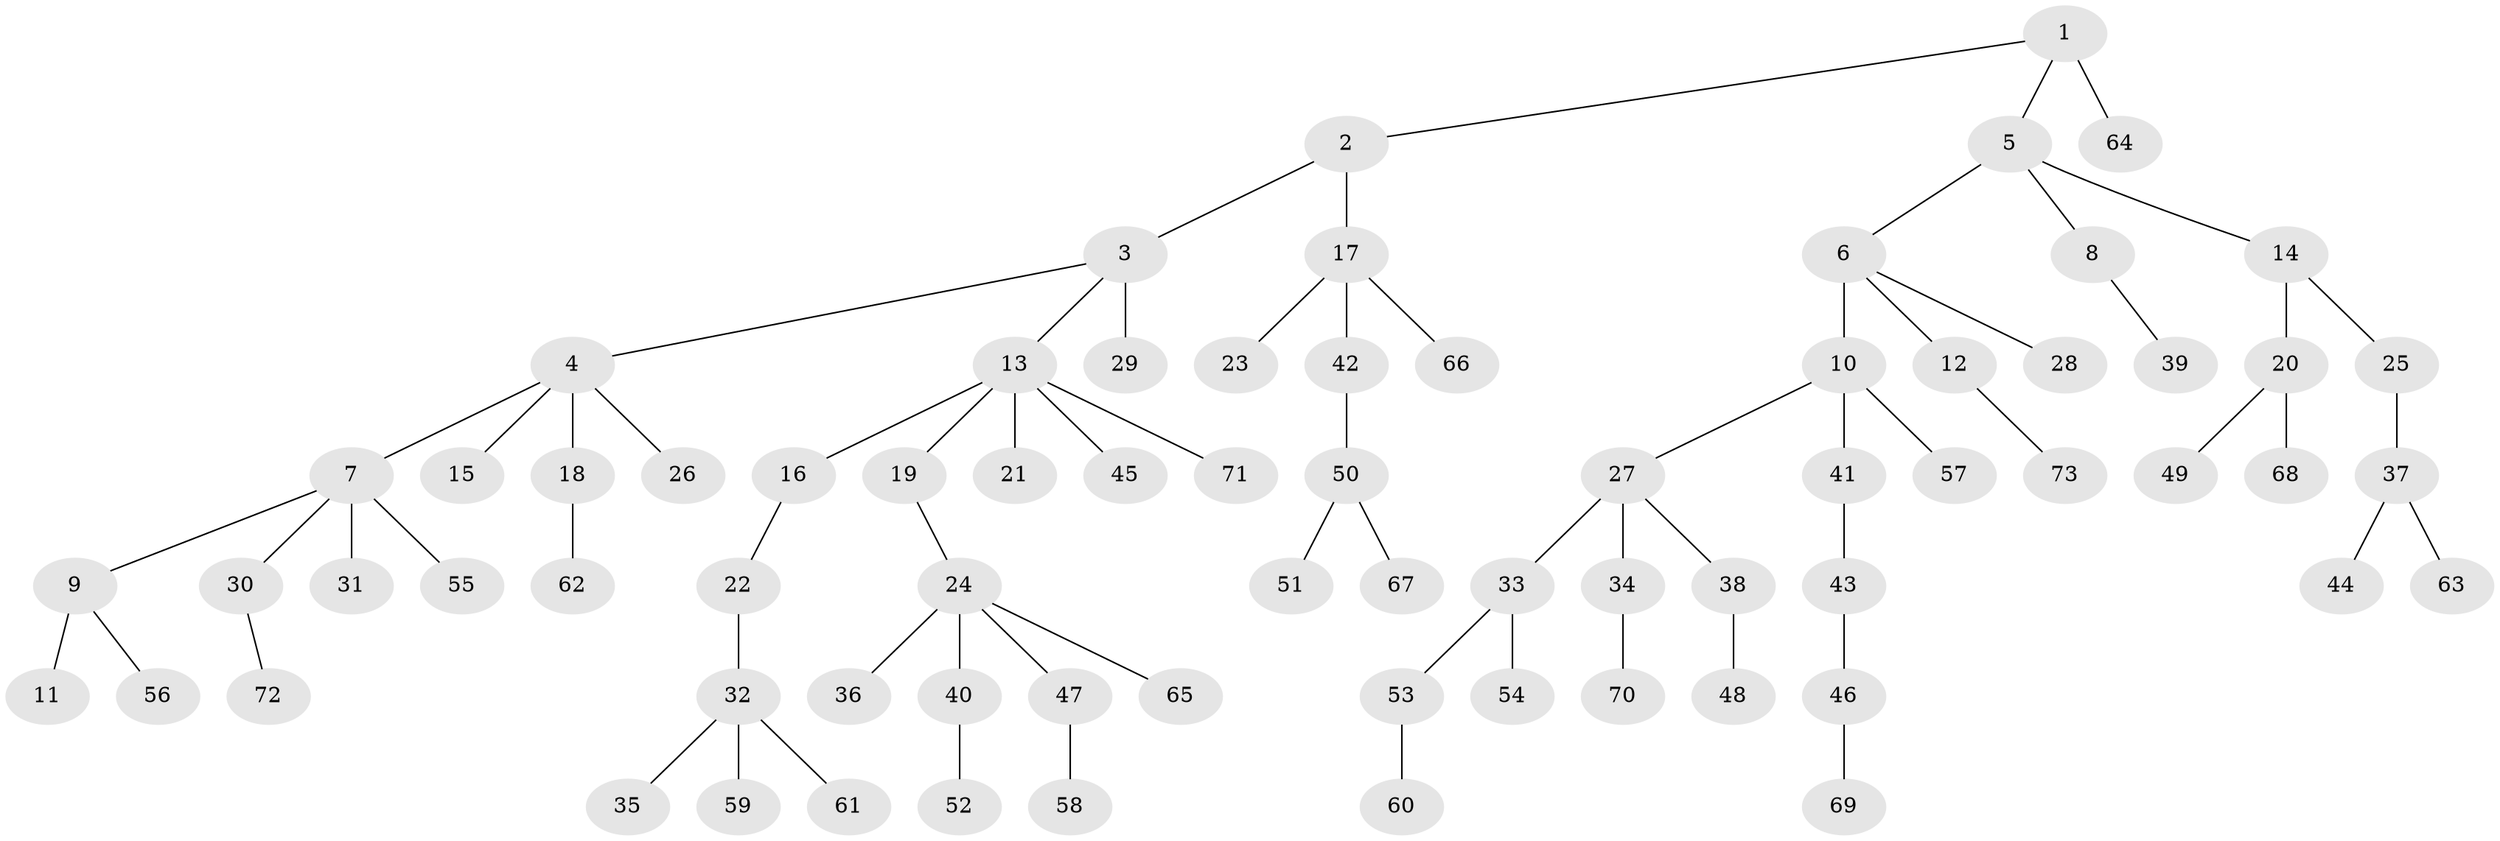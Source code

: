 // original degree distribution, {3: 0.10416666666666667, 4: 0.027777777777777776, 6: 0.020833333333333332, 5: 0.027777777777777776, 9: 0.006944444444444444, 7: 0.006944444444444444, 2: 0.3333333333333333, 8: 0.006944444444444444, 1: 0.4652777777777778}
// Generated by graph-tools (version 1.1) at 2025/36/03/09/25 02:36:53]
// undirected, 73 vertices, 72 edges
graph export_dot {
graph [start="1"]
  node [color=gray90,style=filled];
  1;
  2;
  3;
  4;
  5;
  6;
  7;
  8;
  9;
  10;
  11;
  12;
  13;
  14;
  15;
  16;
  17;
  18;
  19;
  20;
  21;
  22;
  23;
  24;
  25;
  26;
  27;
  28;
  29;
  30;
  31;
  32;
  33;
  34;
  35;
  36;
  37;
  38;
  39;
  40;
  41;
  42;
  43;
  44;
  45;
  46;
  47;
  48;
  49;
  50;
  51;
  52;
  53;
  54;
  55;
  56;
  57;
  58;
  59;
  60;
  61;
  62;
  63;
  64;
  65;
  66;
  67;
  68;
  69;
  70;
  71;
  72;
  73;
  1 -- 2 [weight=1.0];
  1 -- 5 [weight=1.0];
  1 -- 64 [weight=2.0];
  2 -- 3 [weight=1.0];
  2 -- 17 [weight=1.0];
  3 -- 4 [weight=1.0];
  3 -- 13 [weight=1.0];
  3 -- 29 [weight=2.0];
  4 -- 7 [weight=1.0];
  4 -- 15 [weight=1.0];
  4 -- 18 [weight=1.0];
  4 -- 26 [weight=1.0];
  5 -- 6 [weight=1.0];
  5 -- 8 [weight=1.0];
  5 -- 14 [weight=1.0];
  6 -- 10 [weight=5.0];
  6 -- 12 [weight=1.0];
  6 -- 28 [weight=1.0];
  7 -- 9 [weight=1.0];
  7 -- 30 [weight=1.0];
  7 -- 31 [weight=1.0];
  7 -- 55 [weight=2.0];
  8 -- 39 [weight=1.0];
  9 -- 11 [weight=2.0];
  9 -- 56 [weight=1.0];
  10 -- 27 [weight=1.0];
  10 -- 41 [weight=1.0];
  10 -- 57 [weight=1.0];
  12 -- 73 [weight=1.0];
  13 -- 16 [weight=1.0];
  13 -- 19 [weight=1.0];
  13 -- 21 [weight=2.0];
  13 -- 45 [weight=1.0];
  13 -- 71 [weight=1.0];
  14 -- 20 [weight=1.0];
  14 -- 25 [weight=1.0];
  16 -- 22 [weight=1.0];
  17 -- 23 [weight=1.0];
  17 -- 42 [weight=2.0];
  17 -- 66 [weight=1.0];
  18 -- 62 [weight=1.0];
  19 -- 24 [weight=1.0];
  20 -- 49 [weight=1.0];
  20 -- 68 [weight=1.0];
  22 -- 32 [weight=2.0];
  24 -- 36 [weight=1.0];
  24 -- 40 [weight=1.0];
  24 -- 47 [weight=1.0];
  24 -- 65 [weight=1.0];
  25 -- 37 [weight=1.0];
  27 -- 33 [weight=1.0];
  27 -- 34 [weight=2.0];
  27 -- 38 [weight=1.0];
  30 -- 72 [weight=1.0];
  32 -- 35 [weight=1.0];
  32 -- 59 [weight=1.0];
  32 -- 61 [weight=1.0];
  33 -- 53 [weight=1.0];
  33 -- 54 [weight=1.0];
  34 -- 70 [weight=1.0];
  37 -- 44 [weight=1.0];
  37 -- 63 [weight=1.0];
  38 -- 48 [weight=2.0];
  40 -- 52 [weight=1.0];
  41 -- 43 [weight=3.0];
  42 -- 50 [weight=1.0];
  43 -- 46 [weight=1.0];
  46 -- 69 [weight=1.0];
  47 -- 58 [weight=1.0];
  50 -- 51 [weight=2.0];
  50 -- 67 [weight=1.0];
  53 -- 60 [weight=1.0];
}
